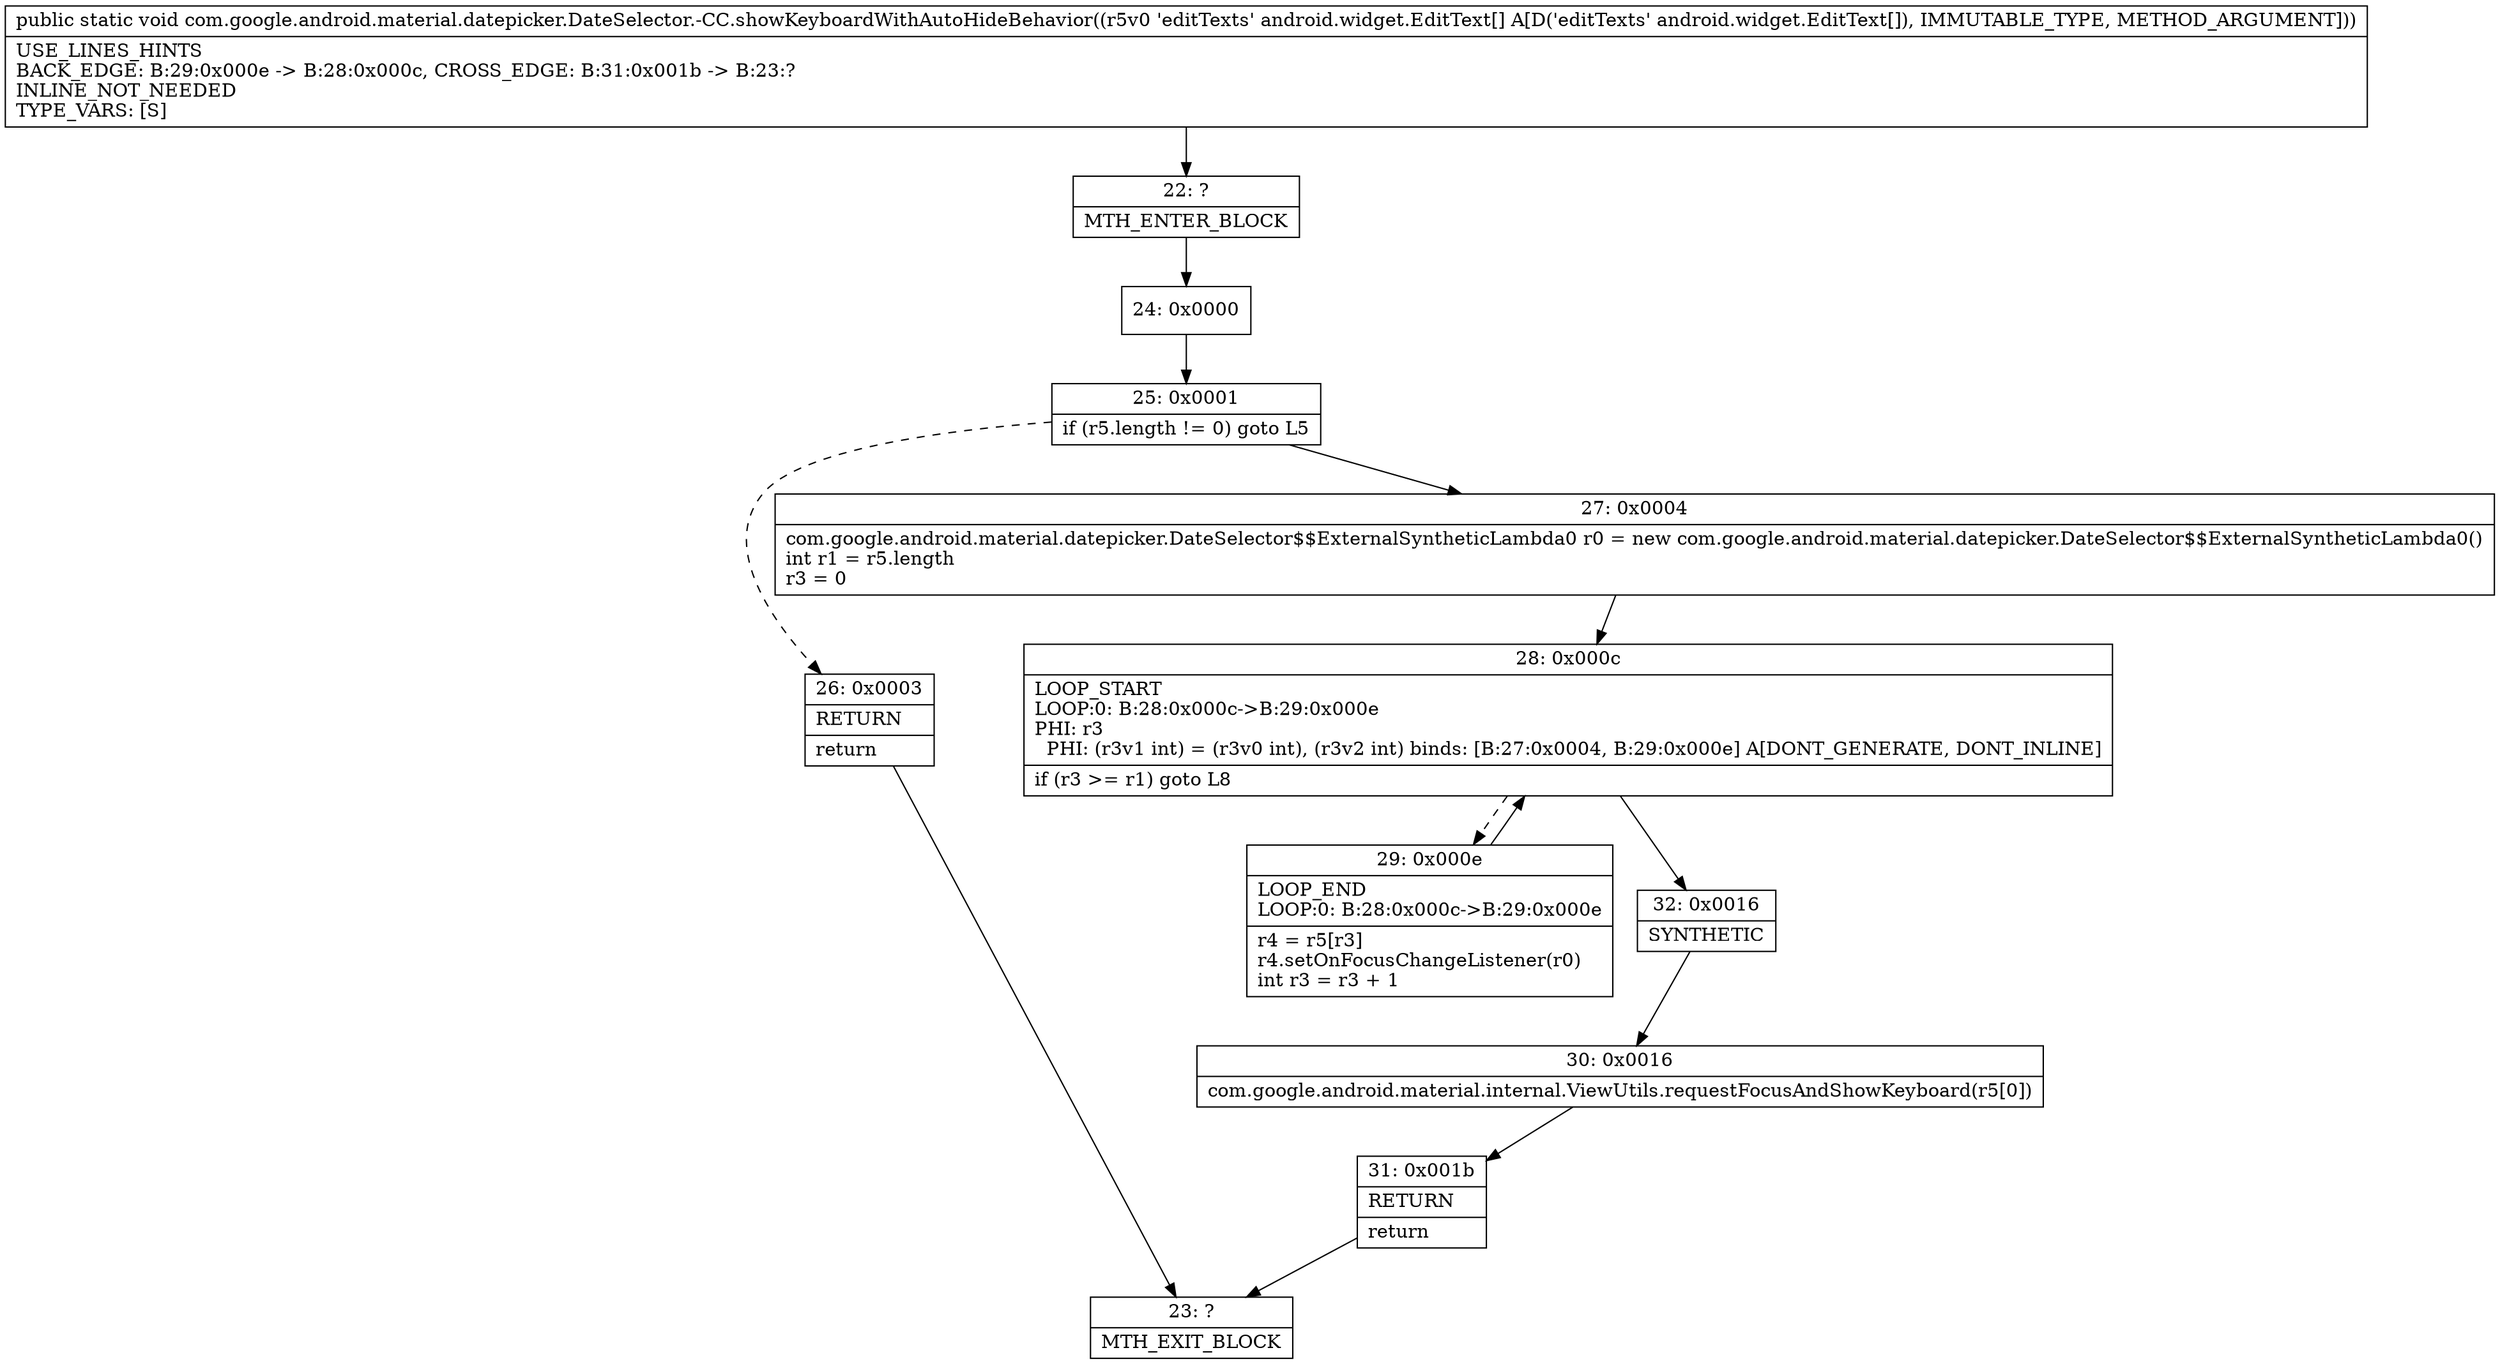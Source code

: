 digraph "CFG forcom.google.android.material.datepicker.DateSelector.\-CC.showKeyboardWithAutoHideBehavior([Landroid\/widget\/EditText;)V" {
Node_22 [shape=record,label="{22\:\ ?|MTH_ENTER_BLOCK\l}"];
Node_24 [shape=record,label="{24\:\ 0x0000}"];
Node_25 [shape=record,label="{25\:\ 0x0001|if (r5.length != 0) goto L5\l}"];
Node_26 [shape=record,label="{26\:\ 0x0003|RETURN\l|return\l}"];
Node_23 [shape=record,label="{23\:\ ?|MTH_EXIT_BLOCK\l}"];
Node_27 [shape=record,label="{27\:\ 0x0004|com.google.android.material.datepicker.DateSelector$$ExternalSyntheticLambda0 r0 = new com.google.android.material.datepicker.DateSelector$$ExternalSyntheticLambda0()\lint r1 = r5.length\lr3 = 0\l}"];
Node_28 [shape=record,label="{28\:\ 0x000c|LOOP_START\lLOOP:0: B:28:0x000c\-\>B:29:0x000e\lPHI: r3 \l  PHI: (r3v1 int) = (r3v0 int), (r3v2 int) binds: [B:27:0x0004, B:29:0x000e] A[DONT_GENERATE, DONT_INLINE]\l|if (r3 \>= r1) goto L8\l}"];
Node_29 [shape=record,label="{29\:\ 0x000e|LOOP_END\lLOOP:0: B:28:0x000c\-\>B:29:0x000e\l|r4 = r5[r3]\lr4.setOnFocusChangeListener(r0)\lint r3 = r3 + 1\l}"];
Node_32 [shape=record,label="{32\:\ 0x0016|SYNTHETIC\l}"];
Node_30 [shape=record,label="{30\:\ 0x0016|com.google.android.material.internal.ViewUtils.requestFocusAndShowKeyboard(r5[0])\l}"];
Node_31 [shape=record,label="{31\:\ 0x001b|RETURN\l|return\l}"];
MethodNode[shape=record,label="{public static void com.google.android.material.datepicker.DateSelector.\-CC.showKeyboardWithAutoHideBehavior((r5v0 'editTexts' android.widget.EditText[] A[D('editTexts' android.widget.EditText[]), IMMUTABLE_TYPE, METHOD_ARGUMENT]))  | USE_LINES_HINTS\lBACK_EDGE: B:29:0x000e \-\> B:28:0x000c, CROSS_EDGE: B:31:0x001b \-\> B:23:?\lINLINE_NOT_NEEDED\lTYPE_VARS: [S]\l}"];
MethodNode -> Node_22;Node_22 -> Node_24;
Node_24 -> Node_25;
Node_25 -> Node_26[style=dashed];
Node_25 -> Node_27;
Node_26 -> Node_23;
Node_27 -> Node_28;
Node_28 -> Node_29[style=dashed];
Node_28 -> Node_32;
Node_29 -> Node_28;
Node_32 -> Node_30;
Node_30 -> Node_31;
Node_31 -> Node_23;
}

